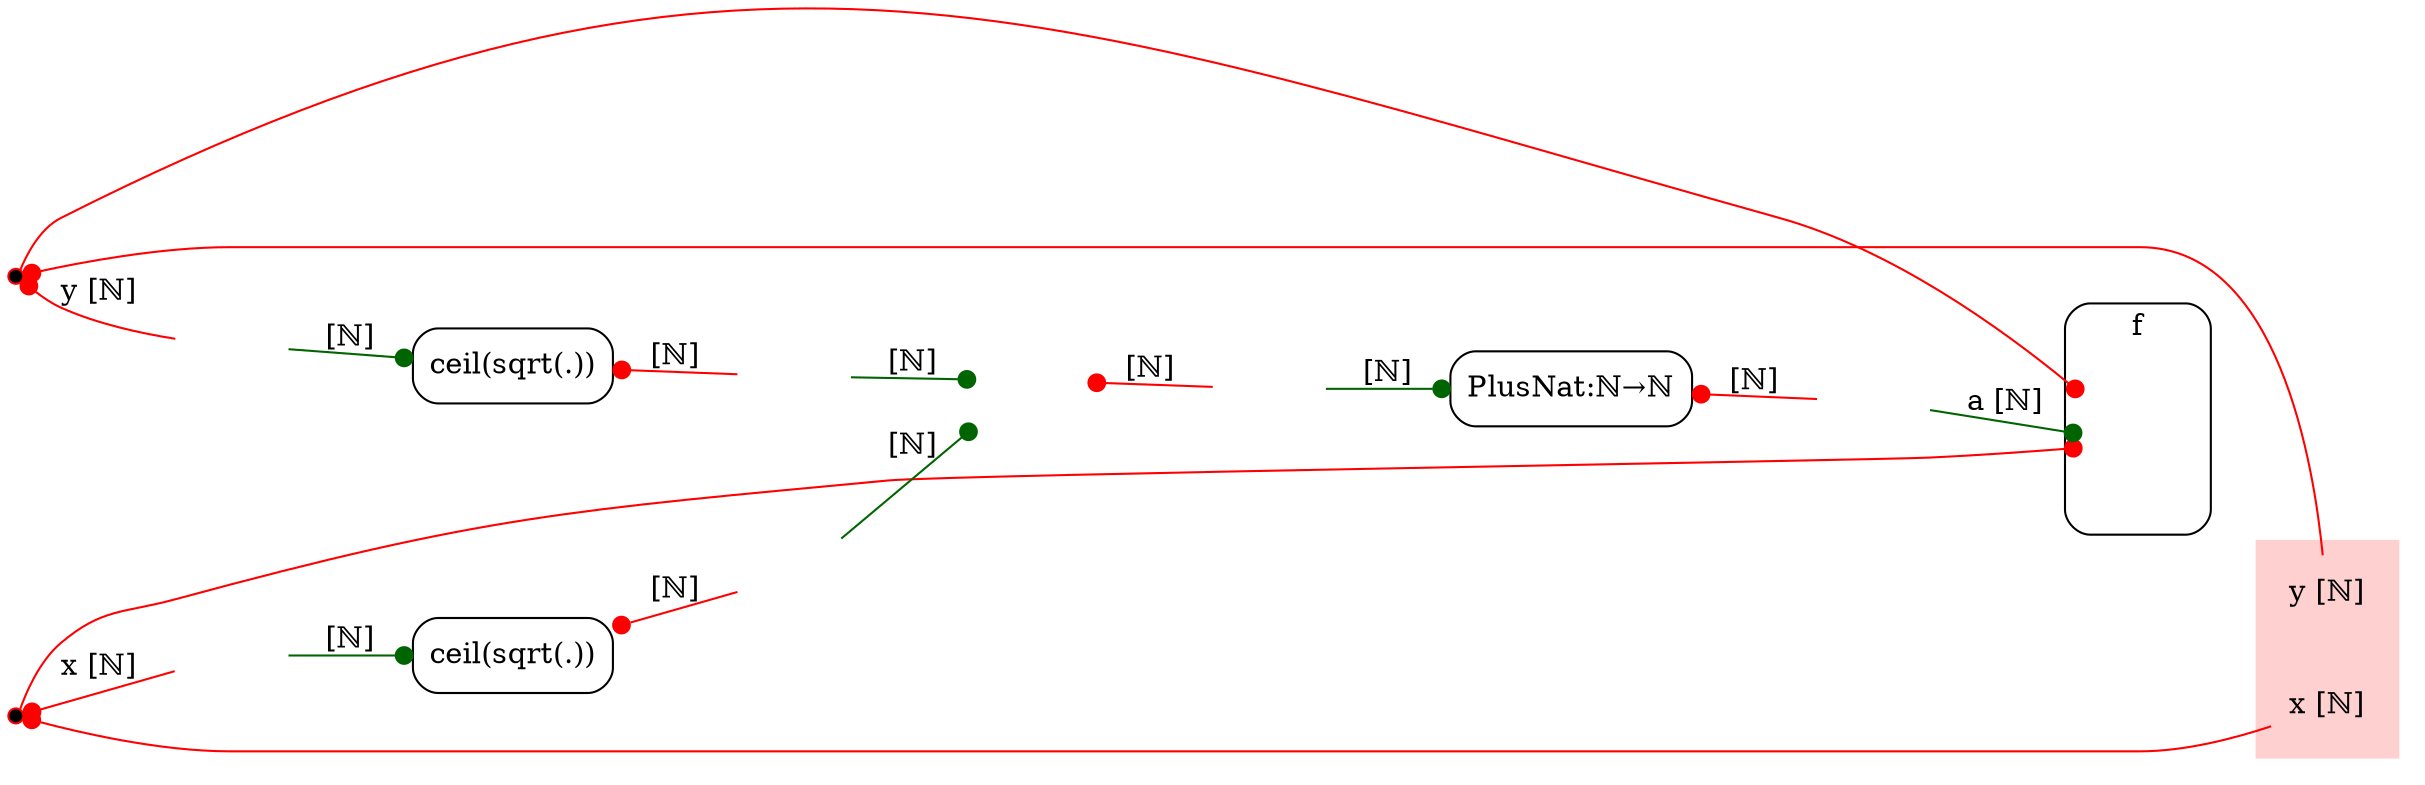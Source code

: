 /* Generated by GvGen v.0.9.1 (http://www.picviz.com/sections/opensource/gvgen.html) */

digraph G {
rankdir=LR;
   subgraph cluster1 {
   shape="box";
style="rounded";
label="f";
      node2 [shape="none",fixedsize="true",imagescale="true",image="/var/folders/kf/_zwsc1_j2wn8smr7xtrrpnxc0000gn/T/tmpaLM6Wsdp-icons/resized/100/InvPlus2Nat.png",label="",height="1.0"];
   }
   node3 [width="0.1",style="filled",fillcolor="black",color="red",shape="point",label=""];
   node4 [width="0.1",style="filled",fillcolor="black",color="red",shape="point",label=""];
   node5 [shape="box",style="rounded",label="ceil(sqrt(.))"];
   node6 [shape="box",style="rounded",label="ceil(sqrt(.))"];
   node7 [shape="none",fixedsize="true",imagescale="true",image="/var/folders/kf/_zwsc1_j2wn8smr7xtrrpnxc0000gn/T/tmpaLM6Wsdp-icons/resized/100/SumNNat.png",label="",height="1.0"];
   node8 [shape="box",style="rounded",label="PlusNat:ℕ→ℕ"];
   node9 [fixedsize="true",imagescale="true",shape="plaintext",image="/var/folders/kf/_zwsc1_j2wn8smr7xtrrpnxc0000gn/T/tmpaLM6Wsdp-icons/resized/100/leq.png",label=""];
   node10 [fixedsize="true",imagescale="true",shape="plaintext",image="/var/folders/kf/_zwsc1_j2wn8smr7xtrrpnxc0000gn/T/tmpaLM6Wsdp-icons/resized/100/leq.png",label=""];
   node11 [fixedsize="true",imagescale="true",shape="plaintext",image="/var/folders/kf/_zwsc1_j2wn8smr7xtrrpnxc0000gn/T/tmpaLM6Wsdp-icons/resized/100/leq.png",label=""];
   node12 [fixedsize="true",imagescale="true",shape="plaintext",image="/var/folders/kf/_zwsc1_j2wn8smr7xtrrpnxc0000gn/T/tmpaLM6Wsdp-icons/resized/100/leq.png",label=""];
   node13 [fixedsize="true",imagescale="true",shape="plaintext",image="/var/folders/kf/_zwsc1_j2wn8smr7xtrrpnxc0000gn/T/tmpaLM6Wsdp-icons/resized/100/leq.png",label=""];
   node14 [fixedsize="true",imagescale="true",shape="plaintext",image="/var/folders/kf/_zwsc1_j2wn8smr7xtrrpnxc0000gn/T/tmpaLM6Wsdp-icons/resized/100/leq.png",label=""];
   subgraph cluster15 {
   color="white";
bgcolor="#FFd0d0";
shape="plaintext";
label="";
      node17 [shape="none",label="x [ℕ]"];
      node16 [shape="none",label="y [ℕ]"];
   }
node2->node16 [style="invis",ltail=cluster1];
node2->node3 [arrowhead="none",weight="0",constraint="false",color="red",arrowtail="dot",dir="both"];
node2->node4 [arrowhead="none",weight="0",constraint="false",color="red",arrowtail="dot",dir="both"];
node3->node10 [color="red",arrowtail="dot",arrowhead="none",dir="both",label="y [ℕ]"];
node3->node16 [color="red",arrowtail="dot",arrowhead="none",dir="both"];
node4->node9 [color="red",arrowtail="dot",arrowhead="none",dir="both",label="x [ℕ]"];
node4->node17 [color="red",arrowtail="dot",arrowhead="none",dir="both"];
node5->node12 [color="red",arrowtail="dot",arrowhead="none",dir="both",label="[ℕ]"];
node6->node11 [color="red",arrowtail="dot",arrowhead="none",dir="both",label="[ℕ]"];
node6->node16 [style="invis"];
node7->node13 [color="red",arrowtail="dot",arrowhead="none",dir="both",label="[ℕ]"];
node8->node14 [color="red",arrowtail="dot",arrowhead="none",dir="both",label="[ℕ]"];
node9->node6 [color="darkgreen",arrowhead="dot",arrowtail="none",dir="both",label="[ℕ]"];
node10->node5 [color="darkgreen",arrowhead="dot",arrowtail="none",dir="both",label="[ℕ]"];
node11->node7 [color="darkgreen",arrowhead="dot",arrowtail="none",dir="both",label="[ℕ]"];
node11->node16 [style="invis"];
node12->node7 [color="darkgreen",arrowhead="dot",arrowtail="none",dir="both",label="[ℕ]"];
node13->node8 [color="darkgreen",arrowhead="dot",arrowtail="none",dir="both",label="[ℕ]"];
node14->node2 [color="darkgreen",arrowhead="dot",arrowtail="none",dir="both",label="a [ℕ]"];
}
